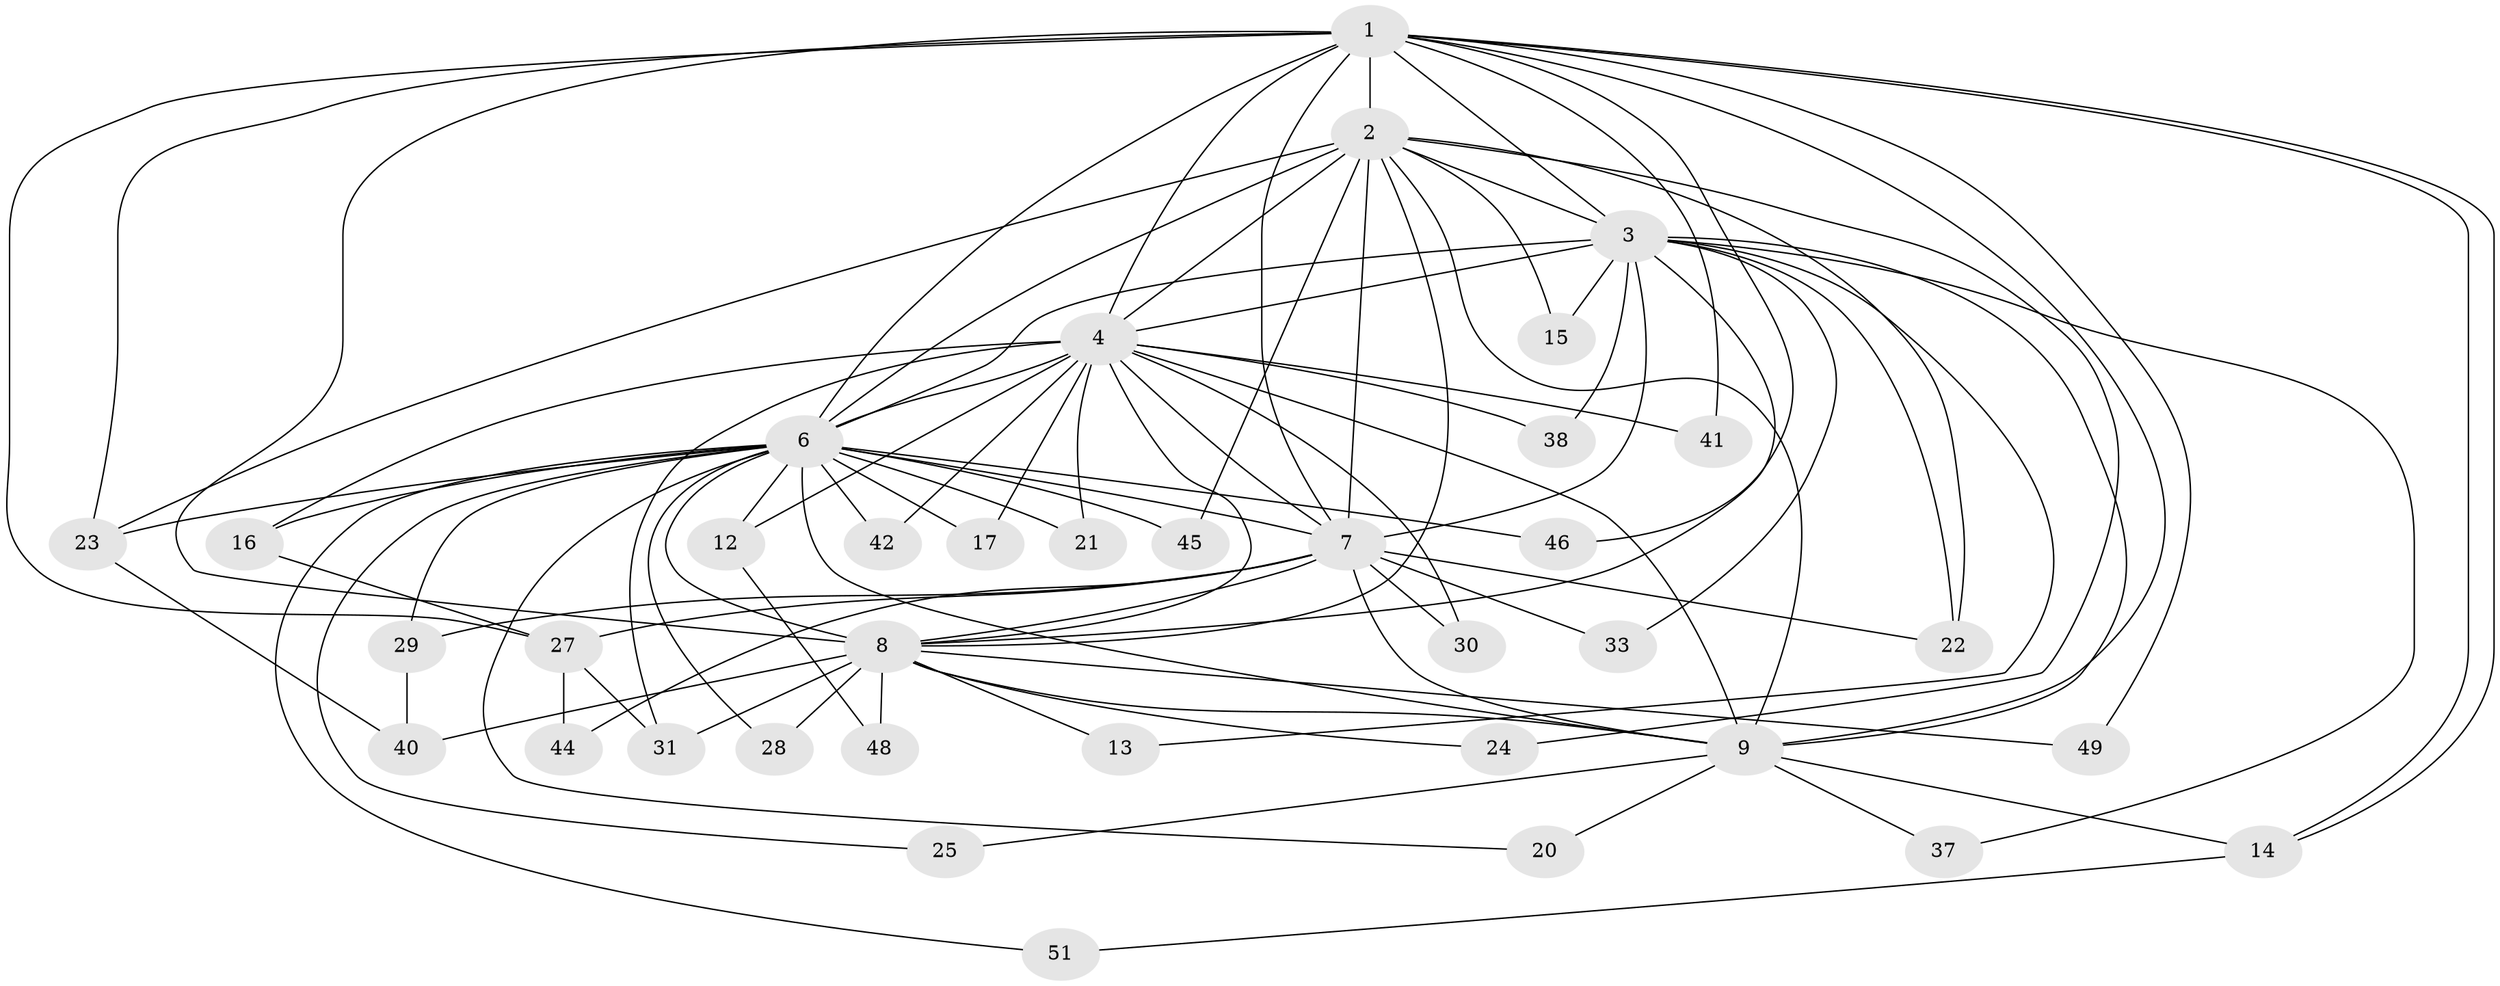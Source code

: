 // Generated by graph-tools (version 1.1) at 2025/23/03/03/25 07:23:45]
// undirected, 37 vertices, 92 edges
graph export_dot {
graph [start="1"]
  node [color=gray90,style=filled];
  1 [super="+11"];
  2 [super="+32"];
  3 [super="+19"];
  4 [super="+5"];
  6 [super="+10"];
  7 [super="+18"];
  8 [super="+26"];
  9 [super="+35"];
  12;
  13;
  14 [super="+52"];
  15;
  16 [super="+53"];
  17;
  20;
  21;
  22 [super="+39"];
  23 [super="+34"];
  24;
  25;
  27 [super="+36"];
  28;
  29;
  30;
  31 [super="+50"];
  33;
  37;
  38;
  40 [super="+47"];
  41;
  42 [super="+43"];
  44;
  45;
  46;
  48;
  49;
  51;
  1 -- 2 [weight=2];
  1 -- 3;
  1 -- 4 [weight=2];
  1 -- 6 [weight=2];
  1 -- 7;
  1 -- 8;
  1 -- 9 [weight=2];
  1 -- 14;
  1 -- 14;
  1 -- 23;
  1 -- 27;
  1 -- 41;
  1 -- 46;
  1 -- 49;
  2 -- 3;
  2 -- 4 [weight=2];
  2 -- 6 [weight=2];
  2 -- 7;
  2 -- 8;
  2 -- 9;
  2 -- 15;
  2 -- 22;
  2 -- 23;
  2 -- 24;
  2 -- 45;
  3 -- 4 [weight=2];
  3 -- 6 [weight=3];
  3 -- 7;
  3 -- 8;
  3 -- 9;
  3 -- 13;
  3 -- 15;
  3 -- 22;
  3 -- 33;
  3 -- 37;
  3 -- 38;
  4 -- 6 [weight=4];
  4 -- 7 [weight=2];
  4 -- 8 [weight=3];
  4 -- 9 [weight=3];
  4 -- 17;
  4 -- 31;
  4 -- 42;
  4 -- 38;
  4 -- 41;
  4 -- 12;
  4 -- 16;
  4 -- 21;
  4 -- 30;
  6 -- 7 [weight=3];
  6 -- 8 [weight=2];
  6 -- 9 [weight=2];
  6 -- 12;
  6 -- 16;
  6 -- 25;
  6 -- 28;
  6 -- 29;
  6 -- 45;
  6 -- 42 [weight=2];
  6 -- 46;
  6 -- 17;
  6 -- 20;
  6 -- 21;
  6 -- 51;
  6 -- 23;
  7 -- 8;
  7 -- 9;
  7 -- 29;
  7 -- 33;
  7 -- 44;
  7 -- 30;
  7 -- 22;
  7 -- 27;
  8 -- 9;
  8 -- 13;
  8 -- 24;
  8 -- 28;
  8 -- 40;
  8 -- 49;
  8 -- 48;
  8 -- 31;
  9 -- 20;
  9 -- 25;
  9 -- 37;
  9 -- 14;
  12 -- 48;
  14 -- 51;
  16 -- 27 [weight=2];
  23 -- 40;
  27 -- 31;
  27 -- 44;
  29 -- 40;
}
